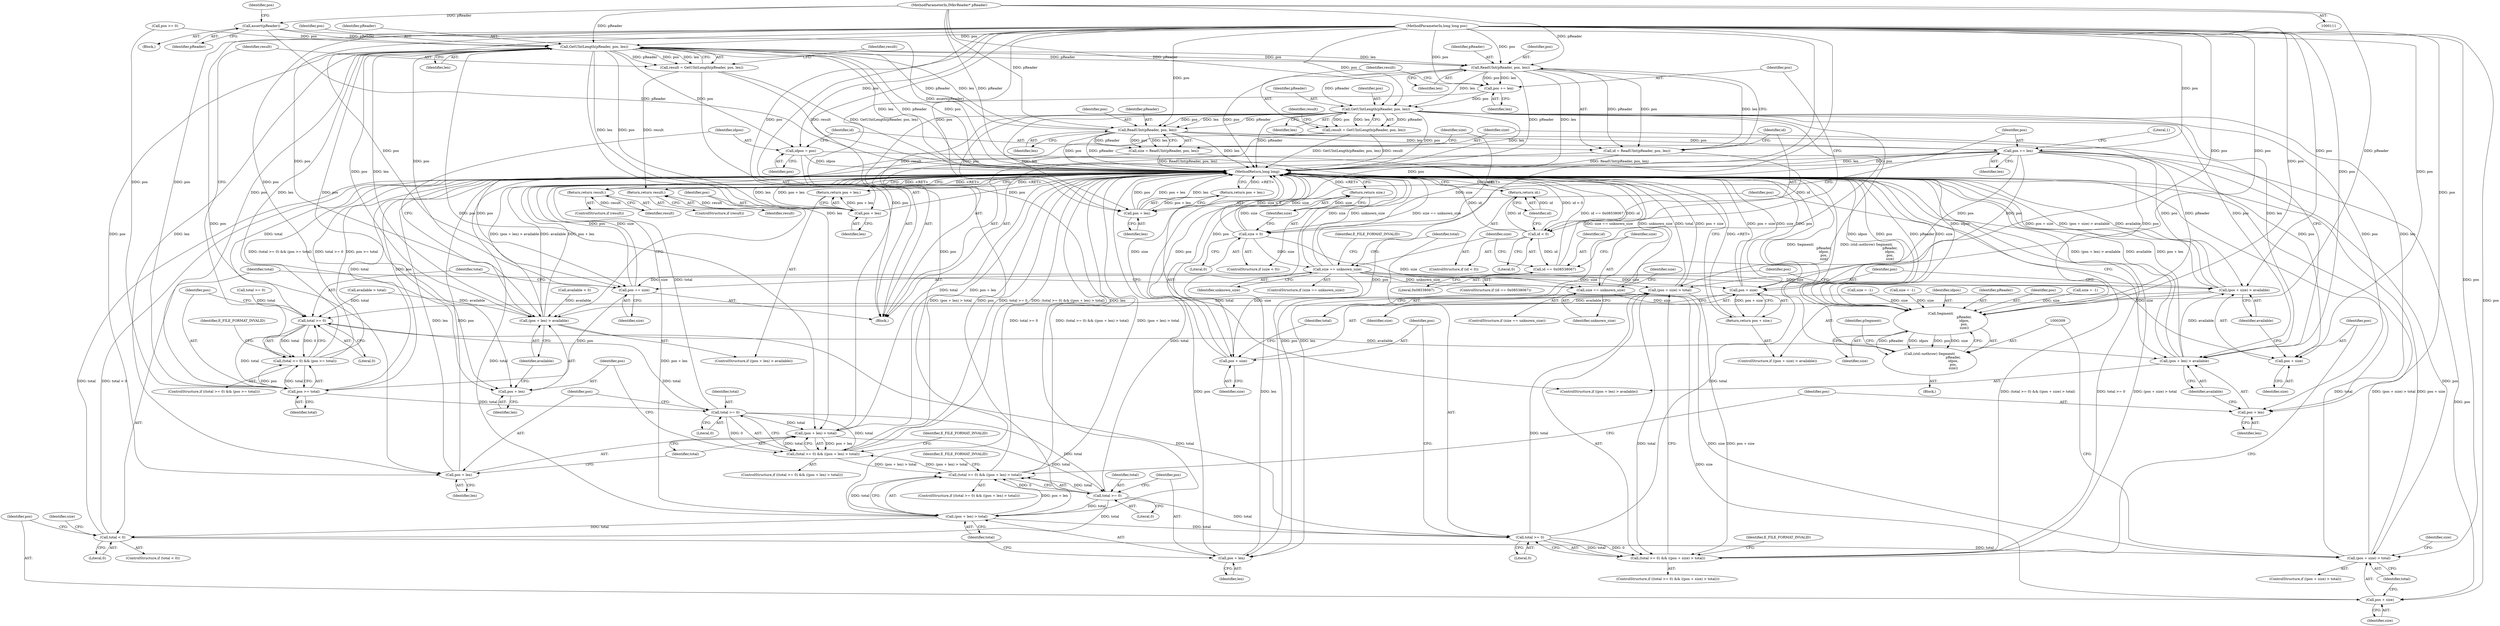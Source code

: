 digraph "1_Android_04839626ed859623901ebd3a5fd483982186b59d_21@API" {
"1000116" [label="(Call,assert(pReader))"];
"1000112" [label="(MethodParameterIn,IMkvReader* pReader)"];
"1000175" [label="(Call,GetUIntLength(pReader, pos, len))"];
"1000173" [label="(Call,result = GetUIntLength(pReader, pos, len))"];
"1000181" [label="(Return,return result;)"];
"1000188" [label="(Call,(pos + len) > total)"];
"1000184" [label="(Call,(total >= 0) && ((pos + len) > total))"];
"1000236" [label="(Call,(total >= 0) && ((pos + len) > total))"];
"1000237" [label="(Call,total >= 0)"];
"1000240" [label="(Call,(pos + len) > total)"];
"1000290" [label="(Call,total < 0)"];
"1000299" [label="(Call,(pos + size) > total)"];
"1000332" [label="(Call,total >= 0)"];
"1000163" [label="(Call,total >= 0)"];
"1000162" [label="(Call,(total >= 0) && (pos >= total))"];
"1000166" [label="(Call,pos >= total)"];
"1000185" [label="(Call,total >= 0)"];
"1000331" [label="(Call,(total >= 0) && ((pos + size) > total))"];
"1000335" [label="(Call,(pos + size) > total)"];
"1000189" [label="(Call,pos + len)"];
"1000196" [label="(Call,(pos + len) > available)"];
"1000248" [label="(Call,(pos + len) > available)"];
"1000343" [label="(Call,(pos + size) > available)"];
"1000197" [label="(Call,pos + len)"];
"1000202" [label="(Call,pos + len)"];
"1000201" [label="(Return,return pos + len;)"];
"1000206" [label="(Call,idpos = pos)"];
"1000310" [label="(Call,Segment(\n                                            pReader,\n                                            idpos,\n                                            pos,\n                                            size))"];
"1000308" [label="(Call,(std::nothrow) Segment(\n                                            pReader,\n                                            idpos,\n                                            pos,\n                                            size))"];
"1000212" [label="(Call,ReadUInt(pReader, pos, len))"];
"1000210" [label="(Call,id = ReadUInt(pReader, pos, len))"];
"1000217" [label="(Call,id < 0)"];
"1000220" [label="(Return,return id;)"];
"1000276" [label="(Call,id == 0x08538067)"];
"1000222" [label="(Call,pos += len)"];
"1000227" [label="(Call,GetUIntLength(pReader, pos, len))"];
"1000225" [label="(Call,result = GetUIntLength(pReader, pos, len))"];
"1000233" [label="(Return,return result;)"];
"1000241" [label="(Call,pos + len)"];
"1000249" [label="(Call,pos + len)"];
"1000254" [label="(Call,pos + len)"];
"1000253" [label="(Return,return pos + len;)"];
"1000260" [label="(Call,ReadUInt(pReader, pos, len))"];
"1000258" [label="(Call,size = ReadUInt(pReader, pos, len))"];
"1000265" [label="(Call,size < 0)"];
"1000268" [label="(Return,return size;)"];
"1000281" [label="(Call,size == unknown_size)"];
"1000300" [label="(Call,pos + size)"];
"1000325" [label="(Call,size == unknown_size)"];
"1000336" [label="(Call,pos + size)"];
"1000344" [label="(Call,pos + size)"];
"1000349" [label="(Call,pos + size)"];
"1000348" [label="(Return,return pos + size;)"];
"1000352" [label="(Call,pos += size)"];
"1000270" [label="(Call,pos += len)"];
"1000142" [label="(Call,available < 0)"];
"1000333" [label="(Identifier,total)"];
"1000195" [label="(ControlStructure,if ((pos + len) > available))"];
"1000227" [label="(Call,GetUIntLength(pReader, pos, len))"];
"1000217" [label="(Call,id < 0)"];
"1000185" [label="(Call,total >= 0)"];
"1000351" [label="(Identifier,size)"];
"1000294" [label="(Identifier,size)"];
"1000345" [label="(Identifier,pos)"];
"1000293" [label="(Call,size = -1)"];
"1000346" [label="(Identifier,size)"];
"1000218" [label="(Identifier,id)"];
"1000354" [label="(Identifier,size)"];
"1000317" [label="(Identifier,pSegment)"];
"1000259" [label="(Identifier,size)"];
"1000284" [label="(Call,size = -1)"];
"1000240" [label="(Call,(pos + len) > total)"];
"1000161" [label="(ControlStructure,if ((total >= 0) && (pos >= total)))"];
"1000219" [label="(Literal,0)"];
"1000334" [label="(Literal,0)"];
"1000186" [label="(Identifier,total)"];
"1000177" [label="(Identifier,pos)"];
"1000276" [label="(Call,id == 0x08538067)"];
"1000305" [label="(Identifier,size)"];
"1000281" [label="(Call,size == unknown_size)"];
"1000204" [label="(Identifier,len)"];
"1000272" [label="(Identifier,len)"];
"1000290" [label="(Call,total < 0)"];
"1000248" [label="(Call,(pos + len) > available)"];
"1000329" [label="(Identifier,E_FILE_FORMAT_INVALID)"];
"1000207" [label="(Identifier,idpos)"];
"1000291" [label="(Identifier,total)"];
"1000350" [label="(Identifier,pos)"];
"1000191" [label="(Identifier,len)"];
"1000167" [label="(Identifier,pos)"];
"1000251" [label="(Identifier,len)"];
"1000300" [label="(Call,pos + size)"];
"1000336" [label="(Call,pos + size)"];
"1000190" [label="(Identifier,pos)"];
"1000254" [label="(Call,pos + len)"];
"1000176" [label="(Identifier,pReader)"];
"1000182" [label="(Identifier,result)"];
"1000203" [label="(Identifier,pos)"];
"1000253" [label="(Return,return pos + len;)"];
"1000236" [label="(Call,(total >= 0) && ((pos + len) > total))"];
"1000342" [label="(ControlStructure,if ((pos + size) > available))"];
"1000211" [label="(Identifier,id)"];
"1000113" [label="(MethodParameterIn,long long pos)"];
"1000120" [label="(Identifier,pos)"];
"1000225" [label="(Call,result = GetUIntLength(pReader, pos, len))"];
"1000353" [label="(Identifier,pos)"];
"1000162" [label="(Call,(total >= 0) && (pos >= total))"];
"1000187" [label="(Literal,0)"];
"1000200" [label="(Identifier,available)"];
"1000299" [label="(Call,(pos + size) > total)"];
"1000267" [label="(Literal,0)"];
"1000348" [label="(Return,return pos + size;)"];
"1000285" [label="(Identifier,size)"];
"1000337" [label="(Identifier,pos)"];
"1000153" [label="(Call,available > total)"];
"1000250" [label="(Identifier,pos)"];
"1000150" [label="(Call,total >= 0)"];
"1000160" [label="(Block,)"];
"1000326" [label="(Identifier,size)"];
"1000352" [label="(Call,pos += size)"];
"1000164" [label="(Identifier,total)"];
"1000232" [label="(Identifier,result)"];
"1000238" [label="(Identifier,total)"];
"1000222" [label="(Call,pos += len)"];
"1000165" [label="(Literal,0)"];
"1000221" [label="(Identifier,id)"];
"1000341" [label="(Identifier,E_FILE_FORMAT_INVALID)"];
"1000199" [label="(Identifier,len)"];
"1000255" [label="(Identifier,pos)"];
"1000194" [label="(Identifier,E_FILE_FORMAT_INVALID)"];
"1000314" [label="(Identifier,size)"];
"1000188" [label="(Call,(pos + len) > total)"];
"1000197" [label="(Call,pos + len)"];
"1000344" [label="(Call,pos + size)"];
"1000339" [label="(Identifier,total)"];
"1000168" [label="(Identifier,total)"];
"1000268" [label="(Return,return size;)"];
"1000274" [label="(Literal,1)"];
"1000280" [label="(ControlStructure,if (size == unknown_size))"];
"1000234" [label="(Identifier,result)"];
"1000119" [label="(Call,pos >= 0)"];
"1000249" [label="(Call,pos + len)"];
"1000330" [label="(ControlStructure,if ((total >= 0) && ((pos + size) > total)))"];
"1000325" [label="(Call,size == unknown_size)"];
"1000301" [label="(Identifier,pos)"];
"1000298" [label="(ControlStructure,if ((pos + size) > total))"];
"1000226" [label="(Identifier,result)"];
"1000327" [label="(Identifier,unknown_size)"];
"1000170" [label="(Identifier,E_FILE_FORMAT_INVALID)"];
"1000206" [label="(Call,idpos = pos)"];
"1000233" [label="(Return,return result;)"];
"1000237" [label="(Call,total >= 0)"];
"1000277" [label="(Identifier,id)"];
"1000192" [label="(Identifier,total)"];
"1000241" [label="(Call,pos + len)"];
"1000252" [label="(Identifier,available)"];
"1000265" [label="(Call,size < 0)"];
"1000235" [label="(ControlStructure,if ((total >= 0) && ((pos + len) > total)))"];
"1000180" [label="(Identifier,result)"];
"1000181" [label="(Return,return result;)"];
"1000262" [label="(Identifier,pos)"];
"1000244" [label="(Identifier,total)"];
"1000243" [label="(Identifier,len)"];
"1000335" [label="(Call,(pos + size) > total)"];
"1000116" [label="(Call,assert(pReader))"];
"1000173" [label="(Call,result = GetUIntLength(pReader, pos, len))"];
"1000215" [label="(Identifier,len)"];
"1000115" [label="(Block,)"];
"1000198" [label="(Identifier,pos)"];
"1000231" [label="(ControlStructure,if (result))"];
"1000343" [label="(Call,(pos + size) > available)"];
"1000230" [label="(Identifier,len)"];
"1000338" [label="(Identifier,size)"];
"1000347" [label="(Identifier,available)"];
"1000349" [label="(Call,pos + size)"];
"1000210" [label="(Call,id = ReadUInt(pReader, pos, len))"];
"1000279" [label="(Block,)"];
"1000214" [label="(Identifier,pos)"];
"1000331" [label="(Call,(total >= 0) && ((pos + size) > total))"];
"1000312" [label="(Identifier,idpos)"];
"1000282" [label="(Identifier,size)"];
"1000201" [label="(Return,return pos + len;)"];
"1000220" [label="(Return,return id;)"];
"1000189" [label="(Call,pos + len)"];
"1000260" [label="(Call,ReadUInt(pReader, pos, len))"];
"1000269" [label="(Identifier,size)"];
"1000228" [label="(Identifier,pReader)"];
"1000246" [label="(Identifier,E_FILE_FORMAT_INVALID)"];
"1000261" [label="(Identifier,pReader)"];
"1000112" [label="(MethodParameterIn,IMkvReader* pReader)"];
"1000175" [label="(Call,GetUIntLength(pReader, pos, len))"];
"1000208" [label="(Identifier,pos)"];
"1000117" [label="(Identifier,pReader)"];
"1000163" [label="(Call,total >= 0)"];
"1000275" [label="(ControlStructure,if (id == 0x08538067))"];
"1000278" [label="(Literal,0x08538067)"];
"1000196" [label="(Call,(pos + len) > available)"];
"1000229" [label="(Identifier,pos)"];
"1000256" [label="(Identifier,len)"];
"1000216" [label="(ControlStructure,if (id < 0))"];
"1000302" [label="(Identifier,size)"];
"1000179" [label="(ControlStructure,if (result))"];
"1000224" [label="(Identifier,len)"];
"1000271" [label="(Identifier,pos)"];
"1000174" [label="(Identifier,result)"];
"1000311" [label="(Identifier,pReader)"];
"1000166" [label="(Call,pos >= total)"];
"1000270" [label="(Call,pos += len)"];
"1000202" [label="(Call,pos + len)"];
"1000239" [label="(Literal,0)"];
"1000355" [label="(MethodReturn,long long)"];
"1000178" [label="(Identifier,len)"];
"1000213" [label="(Identifier,pReader)"];
"1000313" [label="(Identifier,pos)"];
"1000308" [label="(Call,(std::nothrow) Segment(\n                                            pReader,\n                                            idpos,\n                                            pos,\n                                            size))"];
"1000324" [label="(ControlStructure,if (size == unknown_size))"];
"1000242" [label="(Identifier,pos)"];
"1000289" [label="(ControlStructure,if (total < 0))"];
"1000264" [label="(ControlStructure,if (size < 0))"];
"1000258" [label="(Call,size = ReadUInt(pReader, pos, len))"];
"1000212" [label="(Call,ReadUInt(pReader, pos, len))"];
"1000292" [label="(Literal,0)"];
"1000310" [label="(Call,Segment(\n                                            pReader,\n                                            idpos,\n                                            pos,\n                                            size))"];
"1000332" [label="(Call,total >= 0)"];
"1000303" [label="(Identifier,total)"];
"1000304" [label="(Call,size = -1)"];
"1000247" [label="(ControlStructure,if ((pos + len) > available))"];
"1000266" [label="(Identifier,size)"];
"1000283" [label="(Identifier,unknown_size)"];
"1000263" [label="(Identifier,len)"];
"1000184" [label="(Call,(total >= 0) && ((pos + len) > total))"];
"1000223" [label="(Identifier,pos)"];
"1000183" [label="(ControlStructure,if ((total >= 0) && ((pos + len) > total)))"];
"1000116" -> "1000115"  [label="AST: "];
"1000116" -> "1000117"  [label="CFG: "];
"1000117" -> "1000116"  [label="AST: "];
"1000120" -> "1000116"  [label="CFG: "];
"1000116" -> "1000355"  [label="DDG: pReader"];
"1000116" -> "1000355"  [label="DDG: assert(pReader)"];
"1000112" -> "1000116"  [label="DDG: pReader"];
"1000116" -> "1000175"  [label="DDG: pReader"];
"1000112" -> "1000111"  [label="AST: "];
"1000112" -> "1000355"  [label="DDG: pReader"];
"1000112" -> "1000175"  [label="DDG: pReader"];
"1000112" -> "1000212"  [label="DDG: pReader"];
"1000112" -> "1000227"  [label="DDG: pReader"];
"1000112" -> "1000260"  [label="DDG: pReader"];
"1000112" -> "1000310"  [label="DDG: pReader"];
"1000175" -> "1000173"  [label="AST: "];
"1000175" -> "1000178"  [label="CFG: "];
"1000176" -> "1000175"  [label="AST: "];
"1000177" -> "1000175"  [label="AST: "];
"1000178" -> "1000175"  [label="AST: "];
"1000173" -> "1000175"  [label="CFG: "];
"1000175" -> "1000355"  [label="DDG: len"];
"1000175" -> "1000355"  [label="DDG: pReader"];
"1000175" -> "1000355"  [label="DDG: pos"];
"1000175" -> "1000173"  [label="DDG: pReader"];
"1000175" -> "1000173"  [label="DDG: pos"];
"1000175" -> "1000173"  [label="DDG: len"];
"1000260" -> "1000175"  [label="DDG: pReader"];
"1000260" -> "1000175"  [label="DDG: len"];
"1000352" -> "1000175"  [label="DDG: pos"];
"1000166" -> "1000175"  [label="DDG: pos"];
"1000119" -> "1000175"  [label="DDG: pos"];
"1000113" -> "1000175"  [label="DDG: pos"];
"1000175" -> "1000188"  [label="DDG: pos"];
"1000175" -> "1000188"  [label="DDG: len"];
"1000175" -> "1000189"  [label="DDG: pos"];
"1000175" -> "1000189"  [label="DDG: len"];
"1000175" -> "1000196"  [label="DDG: pos"];
"1000175" -> "1000196"  [label="DDG: len"];
"1000175" -> "1000197"  [label="DDG: pos"];
"1000175" -> "1000197"  [label="DDG: len"];
"1000175" -> "1000202"  [label="DDG: pos"];
"1000175" -> "1000202"  [label="DDG: len"];
"1000175" -> "1000206"  [label="DDG: pos"];
"1000175" -> "1000212"  [label="DDG: pReader"];
"1000175" -> "1000212"  [label="DDG: pos"];
"1000175" -> "1000212"  [label="DDG: len"];
"1000173" -> "1000160"  [label="AST: "];
"1000174" -> "1000173"  [label="AST: "];
"1000180" -> "1000173"  [label="CFG: "];
"1000173" -> "1000355"  [label="DDG: result"];
"1000173" -> "1000355"  [label="DDG: GetUIntLength(pReader, pos, len)"];
"1000173" -> "1000181"  [label="DDG: result"];
"1000181" -> "1000179"  [label="AST: "];
"1000181" -> "1000182"  [label="CFG: "];
"1000182" -> "1000181"  [label="AST: "];
"1000355" -> "1000181"  [label="CFG: "];
"1000181" -> "1000355"  [label="DDG: <RET>"];
"1000182" -> "1000181"  [label="DDG: result"];
"1000188" -> "1000184"  [label="AST: "];
"1000188" -> "1000192"  [label="CFG: "];
"1000189" -> "1000188"  [label="AST: "];
"1000192" -> "1000188"  [label="AST: "];
"1000184" -> "1000188"  [label="CFG: "];
"1000188" -> "1000355"  [label="DDG: pos + len"];
"1000188" -> "1000355"  [label="DDG: total"];
"1000188" -> "1000184"  [label="DDG: pos + len"];
"1000188" -> "1000184"  [label="DDG: total"];
"1000113" -> "1000188"  [label="DDG: pos"];
"1000185" -> "1000188"  [label="DDG: total"];
"1000188" -> "1000237"  [label="DDG: total"];
"1000184" -> "1000183"  [label="AST: "];
"1000184" -> "1000185"  [label="CFG: "];
"1000185" -> "1000184"  [label="AST: "];
"1000194" -> "1000184"  [label="CFG: "];
"1000198" -> "1000184"  [label="CFG: "];
"1000184" -> "1000355"  [label="DDG: (pos + len) > total"];
"1000184" -> "1000355"  [label="DDG: total >= 0"];
"1000184" -> "1000355"  [label="DDG: (total >= 0) && ((pos + len) > total)"];
"1000185" -> "1000184"  [label="DDG: total"];
"1000185" -> "1000184"  [label="DDG: 0"];
"1000236" -> "1000184"  [label="DDG: (pos + len) > total"];
"1000184" -> "1000236"  [label="DDG: (pos + len) > total"];
"1000236" -> "1000235"  [label="AST: "];
"1000236" -> "1000237"  [label="CFG: "];
"1000236" -> "1000240"  [label="CFG: "];
"1000237" -> "1000236"  [label="AST: "];
"1000240" -> "1000236"  [label="AST: "];
"1000246" -> "1000236"  [label="CFG: "];
"1000250" -> "1000236"  [label="CFG: "];
"1000236" -> "1000355"  [label="DDG: total >= 0"];
"1000236" -> "1000355"  [label="DDG: (total >= 0) && ((pos + len) > total)"];
"1000236" -> "1000355"  [label="DDG: (pos + len) > total"];
"1000237" -> "1000236"  [label="DDG: total"];
"1000237" -> "1000236"  [label="DDG: 0"];
"1000240" -> "1000236"  [label="DDG: pos + len"];
"1000240" -> "1000236"  [label="DDG: total"];
"1000237" -> "1000239"  [label="CFG: "];
"1000238" -> "1000237"  [label="AST: "];
"1000239" -> "1000237"  [label="AST: "];
"1000242" -> "1000237"  [label="CFG: "];
"1000237" -> "1000355"  [label="DDG: total"];
"1000185" -> "1000237"  [label="DDG: total"];
"1000237" -> "1000240"  [label="DDG: total"];
"1000237" -> "1000290"  [label="DDG: total"];
"1000237" -> "1000332"  [label="DDG: total"];
"1000240" -> "1000244"  [label="CFG: "];
"1000241" -> "1000240"  [label="AST: "];
"1000244" -> "1000240"  [label="AST: "];
"1000240" -> "1000355"  [label="DDG: total"];
"1000240" -> "1000355"  [label="DDG: pos + len"];
"1000227" -> "1000240"  [label="DDG: pos"];
"1000227" -> "1000240"  [label="DDG: len"];
"1000113" -> "1000240"  [label="DDG: pos"];
"1000240" -> "1000290"  [label="DDG: total"];
"1000240" -> "1000332"  [label="DDG: total"];
"1000290" -> "1000289"  [label="AST: "];
"1000290" -> "1000292"  [label="CFG: "];
"1000291" -> "1000290"  [label="AST: "];
"1000292" -> "1000290"  [label="AST: "];
"1000294" -> "1000290"  [label="CFG: "];
"1000301" -> "1000290"  [label="CFG: "];
"1000290" -> "1000355"  [label="DDG: total"];
"1000290" -> "1000355"  [label="DDG: total < 0"];
"1000290" -> "1000299"  [label="DDG: total"];
"1000299" -> "1000298"  [label="AST: "];
"1000299" -> "1000303"  [label="CFG: "];
"1000300" -> "1000299"  [label="AST: "];
"1000303" -> "1000299"  [label="AST: "];
"1000305" -> "1000299"  [label="CFG: "];
"1000309" -> "1000299"  [label="CFG: "];
"1000299" -> "1000355"  [label="DDG: total"];
"1000299" -> "1000355"  [label="DDG: (pos + size) > total"];
"1000299" -> "1000355"  [label="DDG: pos + size"];
"1000270" -> "1000299"  [label="DDG: pos"];
"1000113" -> "1000299"  [label="DDG: pos"];
"1000281" -> "1000299"  [label="DDG: size"];
"1000332" -> "1000331"  [label="AST: "];
"1000332" -> "1000334"  [label="CFG: "];
"1000333" -> "1000332"  [label="AST: "];
"1000334" -> "1000332"  [label="AST: "];
"1000337" -> "1000332"  [label="CFG: "];
"1000331" -> "1000332"  [label="CFG: "];
"1000332" -> "1000355"  [label="DDG: total"];
"1000332" -> "1000163"  [label="DDG: total"];
"1000332" -> "1000331"  [label="DDG: total"];
"1000332" -> "1000331"  [label="DDG: 0"];
"1000332" -> "1000335"  [label="DDG: total"];
"1000163" -> "1000162"  [label="AST: "];
"1000163" -> "1000165"  [label="CFG: "];
"1000164" -> "1000163"  [label="AST: "];
"1000165" -> "1000163"  [label="AST: "];
"1000167" -> "1000163"  [label="CFG: "];
"1000162" -> "1000163"  [label="CFG: "];
"1000163" -> "1000355"  [label="DDG: total"];
"1000163" -> "1000162"  [label="DDG: total"];
"1000163" -> "1000162"  [label="DDG: 0"];
"1000335" -> "1000163"  [label="DDG: total"];
"1000150" -> "1000163"  [label="DDG: total"];
"1000153" -> "1000163"  [label="DDG: total"];
"1000163" -> "1000166"  [label="DDG: total"];
"1000163" -> "1000185"  [label="DDG: total"];
"1000162" -> "1000161"  [label="AST: "];
"1000162" -> "1000166"  [label="CFG: "];
"1000166" -> "1000162"  [label="AST: "];
"1000170" -> "1000162"  [label="CFG: "];
"1000174" -> "1000162"  [label="CFG: "];
"1000162" -> "1000355"  [label="DDG: pos >= total"];
"1000162" -> "1000355"  [label="DDG: total >= 0"];
"1000162" -> "1000355"  [label="DDG: (total >= 0) && (pos >= total)"];
"1000166" -> "1000162"  [label="DDG: pos"];
"1000166" -> "1000162"  [label="DDG: total"];
"1000166" -> "1000168"  [label="CFG: "];
"1000167" -> "1000166"  [label="AST: "];
"1000168" -> "1000166"  [label="AST: "];
"1000166" -> "1000355"  [label="DDG: total"];
"1000166" -> "1000355"  [label="DDG: pos"];
"1000352" -> "1000166"  [label="DDG: pos"];
"1000119" -> "1000166"  [label="DDG: pos"];
"1000113" -> "1000166"  [label="DDG: pos"];
"1000166" -> "1000185"  [label="DDG: total"];
"1000185" -> "1000187"  [label="CFG: "];
"1000186" -> "1000185"  [label="AST: "];
"1000187" -> "1000185"  [label="AST: "];
"1000190" -> "1000185"  [label="CFG: "];
"1000185" -> "1000355"  [label="DDG: total"];
"1000331" -> "1000330"  [label="AST: "];
"1000331" -> "1000335"  [label="CFG: "];
"1000335" -> "1000331"  [label="AST: "];
"1000341" -> "1000331"  [label="CFG: "];
"1000345" -> "1000331"  [label="CFG: "];
"1000331" -> "1000355"  [label="DDG: (total >= 0) && ((pos + size) > total)"];
"1000331" -> "1000355"  [label="DDG: total >= 0"];
"1000331" -> "1000355"  [label="DDG: (pos + size) > total"];
"1000335" -> "1000331"  [label="DDG: pos + size"];
"1000335" -> "1000331"  [label="DDG: total"];
"1000335" -> "1000339"  [label="CFG: "];
"1000336" -> "1000335"  [label="AST: "];
"1000339" -> "1000335"  [label="AST: "];
"1000335" -> "1000355"  [label="DDG: total"];
"1000335" -> "1000355"  [label="DDG: pos + size"];
"1000270" -> "1000335"  [label="DDG: pos"];
"1000113" -> "1000335"  [label="DDG: pos"];
"1000325" -> "1000335"  [label="DDG: size"];
"1000189" -> "1000191"  [label="CFG: "];
"1000190" -> "1000189"  [label="AST: "];
"1000191" -> "1000189"  [label="AST: "];
"1000192" -> "1000189"  [label="CFG: "];
"1000189" -> "1000355"  [label="DDG: pos"];
"1000189" -> "1000355"  [label="DDG: len"];
"1000113" -> "1000189"  [label="DDG: pos"];
"1000196" -> "1000195"  [label="AST: "];
"1000196" -> "1000200"  [label="CFG: "];
"1000197" -> "1000196"  [label="AST: "];
"1000200" -> "1000196"  [label="AST: "];
"1000203" -> "1000196"  [label="CFG: "];
"1000207" -> "1000196"  [label="CFG: "];
"1000196" -> "1000355"  [label="DDG: available"];
"1000196" -> "1000355"  [label="DDG: pos + len"];
"1000196" -> "1000355"  [label="DDG: (pos + len) > available"];
"1000113" -> "1000196"  [label="DDG: pos"];
"1000343" -> "1000196"  [label="DDG: available"];
"1000153" -> "1000196"  [label="DDG: available"];
"1000142" -> "1000196"  [label="DDG: available"];
"1000196" -> "1000248"  [label="DDG: available"];
"1000248" -> "1000247"  [label="AST: "];
"1000248" -> "1000252"  [label="CFG: "];
"1000249" -> "1000248"  [label="AST: "];
"1000252" -> "1000248"  [label="AST: "];
"1000255" -> "1000248"  [label="CFG: "];
"1000259" -> "1000248"  [label="CFG: "];
"1000248" -> "1000355"  [label="DDG: (pos + len) > available"];
"1000248" -> "1000355"  [label="DDG: available"];
"1000248" -> "1000355"  [label="DDG: pos + len"];
"1000227" -> "1000248"  [label="DDG: pos"];
"1000227" -> "1000248"  [label="DDG: len"];
"1000113" -> "1000248"  [label="DDG: pos"];
"1000248" -> "1000343"  [label="DDG: available"];
"1000343" -> "1000342"  [label="AST: "];
"1000343" -> "1000347"  [label="CFG: "];
"1000344" -> "1000343"  [label="AST: "];
"1000347" -> "1000343"  [label="AST: "];
"1000350" -> "1000343"  [label="CFG: "];
"1000353" -> "1000343"  [label="CFG: "];
"1000343" -> "1000355"  [label="DDG: pos + size"];
"1000343" -> "1000355"  [label="DDG: (pos + size) > available"];
"1000343" -> "1000355"  [label="DDG: available"];
"1000270" -> "1000343"  [label="DDG: pos"];
"1000113" -> "1000343"  [label="DDG: pos"];
"1000325" -> "1000343"  [label="DDG: size"];
"1000197" -> "1000199"  [label="CFG: "];
"1000198" -> "1000197"  [label="AST: "];
"1000199" -> "1000197"  [label="AST: "];
"1000200" -> "1000197"  [label="CFG: "];
"1000113" -> "1000197"  [label="DDG: pos"];
"1000202" -> "1000201"  [label="AST: "];
"1000202" -> "1000204"  [label="CFG: "];
"1000203" -> "1000202"  [label="AST: "];
"1000204" -> "1000202"  [label="AST: "];
"1000201" -> "1000202"  [label="CFG: "];
"1000202" -> "1000355"  [label="DDG: pos"];
"1000202" -> "1000355"  [label="DDG: len"];
"1000202" -> "1000355"  [label="DDG: pos + len"];
"1000202" -> "1000201"  [label="DDG: pos + len"];
"1000113" -> "1000202"  [label="DDG: pos"];
"1000201" -> "1000195"  [label="AST: "];
"1000355" -> "1000201"  [label="CFG: "];
"1000201" -> "1000355"  [label="DDG: <RET>"];
"1000206" -> "1000160"  [label="AST: "];
"1000206" -> "1000208"  [label="CFG: "];
"1000207" -> "1000206"  [label="AST: "];
"1000208" -> "1000206"  [label="AST: "];
"1000211" -> "1000206"  [label="CFG: "];
"1000206" -> "1000355"  [label="DDG: idpos"];
"1000113" -> "1000206"  [label="DDG: pos"];
"1000206" -> "1000310"  [label="DDG: idpos"];
"1000310" -> "1000308"  [label="AST: "];
"1000310" -> "1000314"  [label="CFG: "];
"1000311" -> "1000310"  [label="AST: "];
"1000312" -> "1000310"  [label="AST: "];
"1000313" -> "1000310"  [label="AST: "];
"1000314" -> "1000310"  [label="AST: "];
"1000308" -> "1000310"  [label="CFG: "];
"1000310" -> "1000355"  [label="DDG: idpos"];
"1000310" -> "1000355"  [label="DDG: pos"];
"1000310" -> "1000355"  [label="DDG: pReader"];
"1000310" -> "1000355"  [label="DDG: size"];
"1000310" -> "1000308"  [label="DDG: pReader"];
"1000310" -> "1000308"  [label="DDG: idpos"];
"1000310" -> "1000308"  [label="DDG: pos"];
"1000310" -> "1000308"  [label="DDG: size"];
"1000260" -> "1000310"  [label="DDG: pReader"];
"1000270" -> "1000310"  [label="DDG: pos"];
"1000113" -> "1000310"  [label="DDG: pos"];
"1000284" -> "1000310"  [label="DDG: size"];
"1000293" -> "1000310"  [label="DDG: size"];
"1000304" -> "1000310"  [label="DDG: size"];
"1000281" -> "1000310"  [label="DDG: size"];
"1000308" -> "1000279"  [label="AST: "];
"1000309" -> "1000308"  [label="AST: "];
"1000317" -> "1000308"  [label="CFG: "];
"1000308" -> "1000355"  [label="DDG: Segment(\n                                            pReader,\n                                            idpos,\n                                            pos,\n                                            size)"];
"1000308" -> "1000355"  [label="DDG: (std::nothrow) Segment(\n                                            pReader,\n                                            idpos,\n                                            pos,\n                                            size)"];
"1000212" -> "1000210"  [label="AST: "];
"1000212" -> "1000215"  [label="CFG: "];
"1000213" -> "1000212"  [label="AST: "];
"1000214" -> "1000212"  [label="AST: "];
"1000215" -> "1000212"  [label="AST: "];
"1000210" -> "1000212"  [label="CFG: "];
"1000212" -> "1000355"  [label="DDG: pos"];
"1000212" -> "1000355"  [label="DDG: pReader"];
"1000212" -> "1000355"  [label="DDG: len"];
"1000212" -> "1000210"  [label="DDG: pReader"];
"1000212" -> "1000210"  [label="DDG: pos"];
"1000212" -> "1000210"  [label="DDG: len"];
"1000113" -> "1000212"  [label="DDG: pos"];
"1000212" -> "1000222"  [label="DDG: len"];
"1000212" -> "1000222"  [label="DDG: pos"];
"1000212" -> "1000227"  [label="DDG: pReader"];
"1000212" -> "1000227"  [label="DDG: len"];
"1000210" -> "1000160"  [label="AST: "];
"1000211" -> "1000210"  [label="AST: "];
"1000218" -> "1000210"  [label="CFG: "];
"1000210" -> "1000355"  [label="DDG: ReadUInt(pReader, pos, len)"];
"1000210" -> "1000217"  [label="DDG: id"];
"1000217" -> "1000216"  [label="AST: "];
"1000217" -> "1000219"  [label="CFG: "];
"1000218" -> "1000217"  [label="AST: "];
"1000219" -> "1000217"  [label="AST: "];
"1000221" -> "1000217"  [label="CFG: "];
"1000223" -> "1000217"  [label="CFG: "];
"1000217" -> "1000355"  [label="DDG: id < 0"];
"1000217" -> "1000355"  [label="DDG: id"];
"1000217" -> "1000220"  [label="DDG: id"];
"1000217" -> "1000276"  [label="DDG: id"];
"1000220" -> "1000216"  [label="AST: "];
"1000220" -> "1000221"  [label="CFG: "];
"1000221" -> "1000220"  [label="AST: "];
"1000355" -> "1000220"  [label="CFG: "];
"1000220" -> "1000355"  [label="DDG: <RET>"];
"1000221" -> "1000220"  [label="DDG: id"];
"1000276" -> "1000275"  [label="AST: "];
"1000276" -> "1000278"  [label="CFG: "];
"1000277" -> "1000276"  [label="AST: "];
"1000278" -> "1000276"  [label="AST: "];
"1000282" -> "1000276"  [label="CFG: "];
"1000326" -> "1000276"  [label="CFG: "];
"1000276" -> "1000355"  [label="DDG: id == 0x08538067"];
"1000276" -> "1000355"  [label="DDG: id"];
"1000222" -> "1000160"  [label="AST: "];
"1000222" -> "1000224"  [label="CFG: "];
"1000223" -> "1000222"  [label="AST: "];
"1000224" -> "1000222"  [label="AST: "];
"1000226" -> "1000222"  [label="CFG: "];
"1000113" -> "1000222"  [label="DDG: pos"];
"1000222" -> "1000227"  [label="DDG: pos"];
"1000227" -> "1000225"  [label="AST: "];
"1000227" -> "1000230"  [label="CFG: "];
"1000228" -> "1000227"  [label="AST: "];
"1000229" -> "1000227"  [label="AST: "];
"1000230" -> "1000227"  [label="AST: "];
"1000225" -> "1000227"  [label="CFG: "];
"1000227" -> "1000355"  [label="DDG: pReader"];
"1000227" -> "1000355"  [label="DDG: pos"];
"1000227" -> "1000355"  [label="DDG: len"];
"1000227" -> "1000225"  [label="DDG: pReader"];
"1000227" -> "1000225"  [label="DDG: pos"];
"1000227" -> "1000225"  [label="DDG: len"];
"1000113" -> "1000227"  [label="DDG: pos"];
"1000227" -> "1000241"  [label="DDG: pos"];
"1000227" -> "1000241"  [label="DDG: len"];
"1000227" -> "1000249"  [label="DDG: pos"];
"1000227" -> "1000249"  [label="DDG: len"];
"1000227" -> "1000254"  [label="DDG: pos"];
"1000227" -> "1000254"  [label="DDG: len"];
"1000227" -> "1000260"  [label="DDG: pReader"];
"1000227" -> "1000260"  [label="DDG: pos"];
"1000227" -> "1000260"  [label="DDG: len"];
"1000225" -> "1000160"  [label="AST: "];
"1000226" -> "1000225"  [label="AST: "];
"1000232" -> "1000225"  [label="CFG: "];
"1000225" -> "1000355"  [label="DDG: GetUIntLength(pReader, pos, len)"];
"1000225" -> "1000355"  [label="DDG: result"];
"1000225" -> "1000233"  [label="DDG: result"];
"1000233" -> "1000231"  [label="AST: "];
"1000233" -> "1000234"  [label="CFG: "];
"1000234" -> "1000233"  [label="AST: "];
"1000355" -> "1000233"  [label="CFG: "];
"1000233" -> "1000355"  [label="DDG: <RET>"];
"1000234" -> "1000233"  [label="DDG: result"];
"1000241" -> "1000243"  [label="CFG: "];
"1000242" -> "1000241"  [label="AST: "];
"1000243" -> "1000241"  [label="AST: "];
"1000244" -> "1000241"  [label="CFG: "];
"1000241" -> "1000355"  [label="DDG: pos"];
"1000241" -> "1000355"  [label="DDG: len"];
"1000113" -> "1000241"  [label="DDG: pos"];
"1000249" -> "1000251"  [label="CFG: "];
"1000250" -> "1000249"  [label="AST: "];
"1000251" -> "1000249"  [label="AST: "];
"1000252" -> "1000249"  [label="CFG: "];
"1000113" -> "1000249"  [label="DDG: pos"];
"1000254" -> "1000253"  [label="AST: "];
"1000254" -> "1000256"  [label="CFG: "];
"1000255" -> "1000254"  [label="AST: "];
"1000256" -> "1000254"  [label="AST: "];
"1000253" -> "1000254"  [label="CFG: "];
"1000254" -> "1000355"  [label="DDG: pos"];
"1000254" -> "1000355"  [label="DDG: pos + len"];
"1000254" -> "1000355"  [label="DDG: len"];
"1000254" -> "1000253"  [label="DDG: pos + len"];
"1000113" -> "1000254"  [label="DDG: pos"];
"1000253" -> "1000247"  [label="AST: "];
"1000355" -> "1000253"  [label="CFG: "];
"1000253" -> "1000355"  [label="DDG: <RET>"];
"1000260" -> "1000258"  [label="AST: "];
"1000260" -> "1000263"  [label="CFG: "];
"1000261" -> "1000260"  [label="AST: "];
"1000262" -> "1000260"  [label="AST: "];
"1000263" -> "1000260"  [label="AST: "];
"1000258" -> "1000260"  [label="CFG: "];
"1000260" -> "1000355"  [label="DDG: len"];
"1000260" -> "1000355"  [label="DDG: pos"];
"1000260" -> "1000355"  [label="DDG: pReader"];
"1000260" -> "1000258"  [label="DDG: pReader"];
"1000260" -> "1000258"  [label="DDG: pos"];
"1000260" -> "1000258"  [label="DDG: len"];
"1000113" -> "1000260"  [label="DDG: pos"];
"1000260" -> "1000270"  [label="DDG: len"];
"1000260" -> "1000270"  [label="DDG: pos"];
"1000258" -> "1000160"  [label="AST: "];
"1000259" -> "1000258"  [label="AST: "];
"1000266" -> "1000258"  [label="CFG: "];
"1000258" -> "1000355"  [label="DDG: ReadUInt(pReader, pos, len)"];
"1000258" -> "1000265"  [label="DDG: size"];
"1000265" -> "1000264"  [label="AST: "];
"1000265" -> "1000267"  [label="CFG: "];
"1000266" -> "1000265"  [label="AST: "];
"1000267" -> "1000265"  [label="AST: "];
"1000269" -> "1000265"  [label="CFG: "];
"1000271" -> "1000265"  [label="CFG: "];
"1000265" -> "1000355"  [label="DDG: size < 0"];
"1000265" -> "1000355"  [label="DDG: size"];
"1000265" -> "1000268"  [label="DDG: size"];
"1000265" -> "1000281"  [label="DDG: size"];
"1000265" -> "1000325"  [label="DDG: size"];
"1000268" -> "1000264"  [label="AST: "];
"1000268" -> "1000269"  [label="CFG: "];
"1000269" -> "1000268"  [label="AST: "];
"1000355" -> "1000268"  [label="CFG: "];
"1000268" -> "1000355"  [label="DDG: <RET>"];
"1000269" -> "1000268"  [label="DDG: size"];
"1000281" -> "1000280"  [label="AST: "];
"1000281" -> "1000283"  [label="CFG: "];
"1000282" -> "1000281"  [label="AST: "];
"1000283" -> "1000281"  [label="AST: "];
"1000285" -> "1000281"  [label="CFG: "];
"1000291" -> "1000281"  [label="CFG: "];
"1000281" -> "1000355"  [label="DDG: size == unknown_size"];
"1000281" -> "1000355"  [label="DDG: unknown_size"];
"1000325" -> "1000281"  [label="DDG: unknown_size"];
"1000281" -> "1000300"  [label="DDG: size"];
"1000300" -> "1000302"  [label="CFG: "];
"1000301" -> "1000300"  [label="AST: "];
"1000302" -> "1000300"  [label="AST: "];
"1000303" -> "1000300"  [label="CFG: "];
"1000270" -> "1000300"  [label="DDG: pos"];
"1000113" -> "1000300"  [label="DDG: pos"];
"1000325" -> "1000324"  [label="AST: "];
"1000325" -> "1000327"  [label="CFG: "];
"1000326" -> "1000325"  [label="AST: "];
"1000327" -> "1000325"  [label="AST: "];
"1000329" -> "1000325"  [label="CFG: "];
"1000333" -> "1000325"  [label="CFG: "];
"1000325" -> "1000355"  [label="DDG: size"];
"1000325" -> "1000355"  [label="DDG: size == unknown_size"];
"1000325" -> "1000355"  [label="DDG: unknown_size"];
"1000325" -> "1000336"  [label="DDG: size"];
"1000325" -> "1000344"  [label="DDG: size"];
"1000325" -> "1000349"  [label="DDG: size"];
"1000325" -> "1000352"  [label="DDG: size"];
"1000336" -> "1000338"  [label="CFG: "];
"1000337" -> "1000336"  [label="AST: "];
"1000338" -> "1000336"  [label="AST: "];
"1000339" -> "1000336"  [label="CFG: "];
"1000336" -> "1000355"  [label="DDG: size"];
"1000336" -> "1000355"  [label="DDG: pos"];
"1000270" -> "1000336"  [label="DDG: pos"];
"1000113" -> "1000336"  [label="DDG: pos"];
"1000344" -> "1000346"  [label="CFG: "];
"1000345" -> "1000344"  [label="AST: "];
"1000346" -> "1000344"  [label="AST: "];
"1000347" -> "1000344"  [label="CFG: "];
"1000270" -> "1000344"  [label="DDG: pos"];
"1000113" -> "1000344"  [label="DDG: pos"];
"1000349" -> "1000348"  [label="AST: "];
"1000349" -> "1000351"  [label="CFG: "];
"1000350" -> "1000349"  [label="AST: "];
"1000351" -> "1000349"  [label="AST: "];
"1000348" -> "1000349"  [label="CFG: "];
"1000349" -> "1000355"  [label="DDG: pos + size"];
"1000349" -> "1000355"  [label="DDG: size"];
"1000349" -> "1000355"  [label="DDG: pos"];
"1000349" -> "1000348"  [label="DDG: pos + size"];
"1000113" -> "1000349"  [label="DDG: pos"];
"1000270" -> "1000349"  [label="DDG: pos"];
"1000348" -> "1000342"  [label="AST: "];
"1000355" -> "1000348"  [label="CFG: "];
"1000348" -> "1000355"  [label="DDG: <RET>"];
"1000352" -> "1000160"  [label="AST: "];
"1000352" -> "1000354"  [label="CFG: "];
"1000353" -> "1000352"  [label="AST: "];
"1000354" -> "1000352"  [label="AST: "];
"1000164" -> "1000352"  [label="CFG: "];
"1000352" -> "1000355"  [label="DDG: pos"];
"1000352" -> "1000355"  [label="DDG: size"];
"1000113" -> "1000352"  [label="DDG: pos"];
"1000270" -> "1000352"  [label="DDG: pos"];
"1000270" -> "1000160"  [label="AST: "];
"1000270" -> "1000272"  [label="CFG: "];
"1000271" -> "1000270"  [label="AST: "];
"1000272" -> "1000270"  [label="AST: "];
"1000274" -> "1000270"  [label="CFG: "];
"1000270" -> "1000355"  [label="DDG: len"];
"1000270" -> "1000355"  [label="DDG: pos"];
"1000113" -> "1000270"  [label="DDG: pos"];
}

